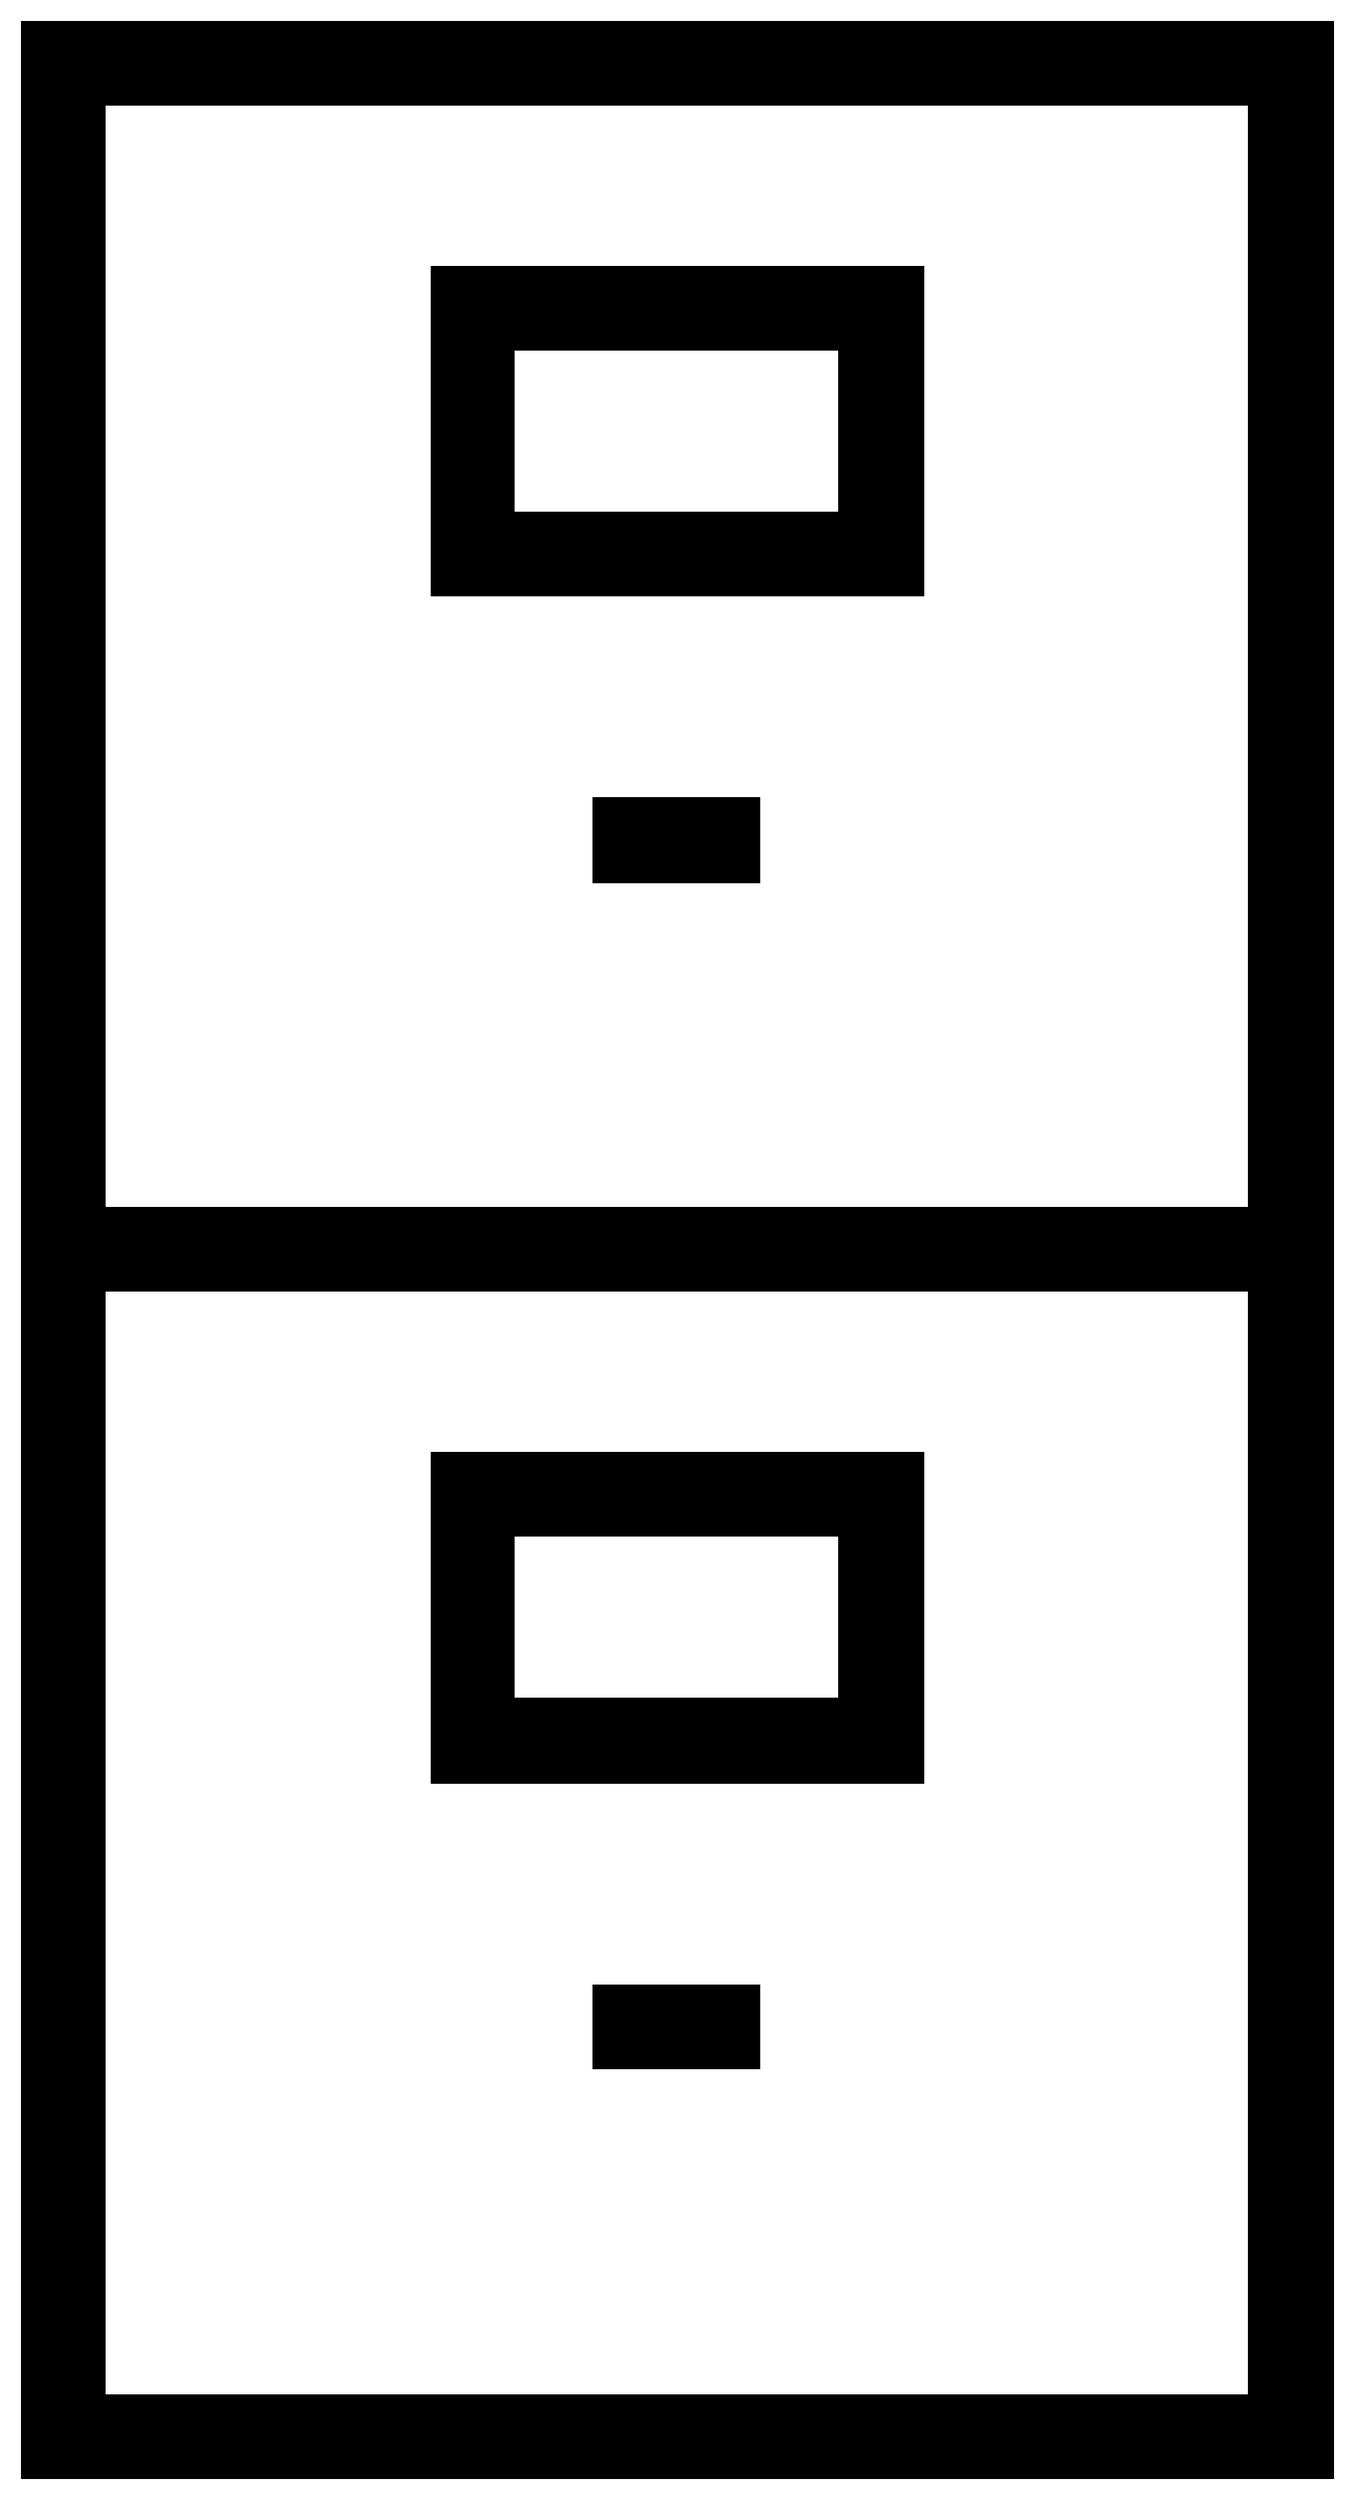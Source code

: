 


\begin{tikzpicture}[y=0.80pt, x=0.80pt, yscale=-1.0, xscale=1.0, inner sep=0pt, outer sep=0pt]
\begin{scope}[shift={(100.0,1864.0)},nonzero rule]
  \path[draw=.,fill=.,line width=1.600pt] (963.0,0.0) --
    (173.0,0.0) -- (173.0,-1480.0) -- (963.0,-1480.0) --
    (963.0,0.0) -- cycle(913.0,-765.0) -- (913.0,-1431.0) --
    (222.0,-1431.0) -- (222.0,-765.0) -- (913.0,-765.0) --
    cycle(913.0,-49.0) -- (913.0,-716.0) -- (222.0,-716.0) --
    (222.0,-49.0) -- (913.0,-49.0) -- cycle(716.0,-1135.0) --
    (420.0,-1135.0) -- (420.0,-1332.0) -- (716.0,-1332.0) --
    (716.0,-1135.0) -- cycle(617.0,-962.0) -- (518.0,-962.0) --
    (518.0,-1012.0) -- (617.0,-1012.0) -- (617.0,-962.0) --
    cycle(716.0,-419.0) -- (420.0,-419.0) -- (420.0,-617.0) --
    (716.0,-617.0) -- (716.0,-419.0) -- cycle(617.0,-247.0) --
    (518.0,-247.0) -- (518.0,-296.0) -- (617.0,-296.0) --
    (617.0,-247.0) -- cycle(666.0,-1184.0) -- (666.0,-1283.0) --
    (469.0,-1283.0) -- (469.0,-1184.0) -- (666.0,-1184.0) --
    cycle(666.0,-469.0) -- (666.0,-568.0) -- (469.0,-568.0) --
    (469.0,-469.0) -- (666.0,-469.0) -- cycle;
\end{scope}

\end{tikzpicture}

